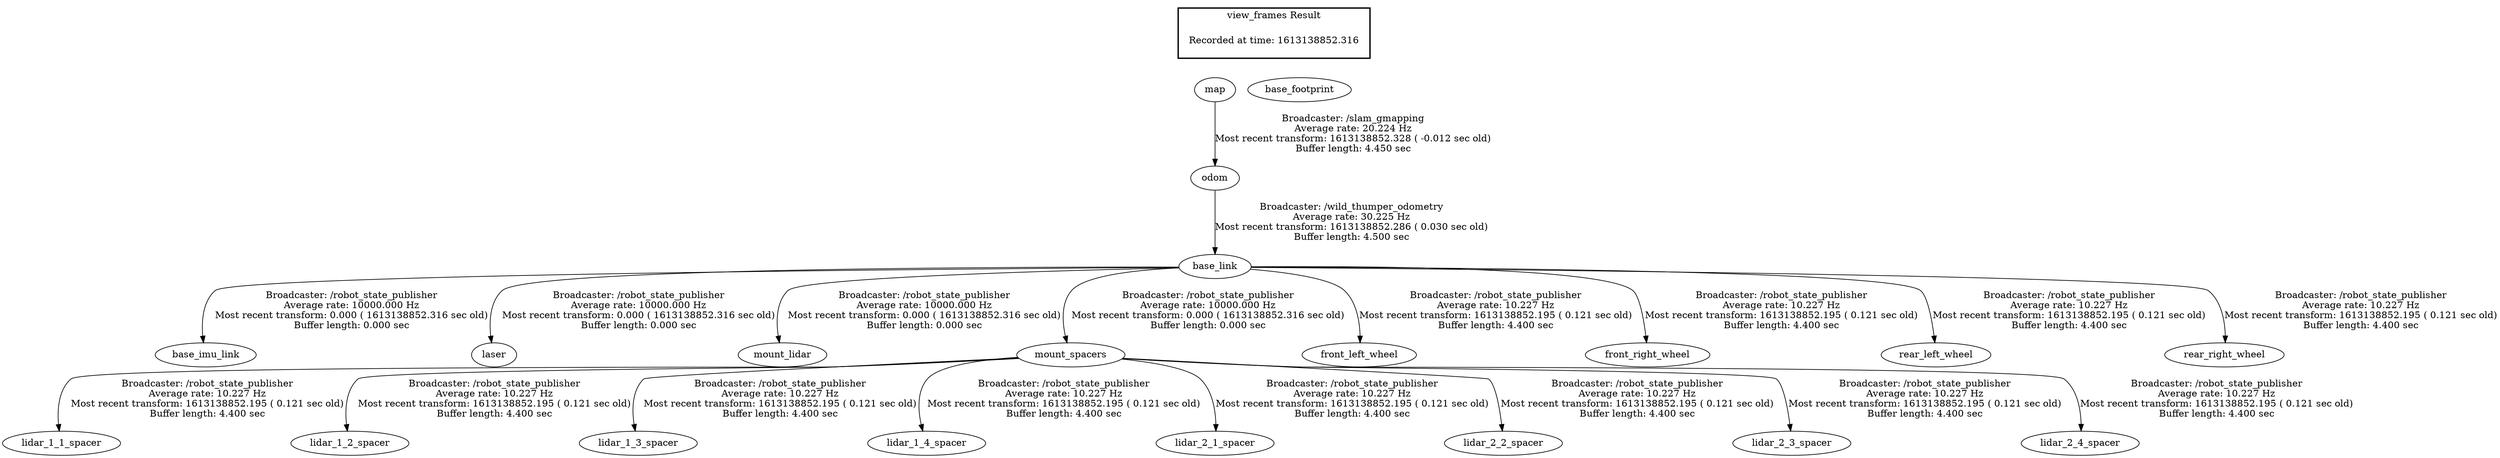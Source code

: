 digraph G {
"odom" -> "base_link"[label="Broadcaster: /wild_thumper_odometry\nAverage rate: 30.225 Hz\nMost recent transform: 1613138852.286 ( 0.030 sec old)\nBuffer length: 4.500 sec\n"];
"map" -> "odom"[label="Broadcaster: /slam_gmapping\nAverage rate: 20.224 Hz\nMost recent transform: 1613138852.328 ( -0.012 sec old)\nBuffer length: 4.450 sec\n"];
"base_link" -> "base_imu_link"[label="Broadcaster: /robot_state_publisher\nAverage rate: 10000.000 Hz\nMost recent transform: 0.000 ( 1613138852.316 sec old)\nBuffer length: 0.000 sec\n"];
"base_link" -> "laser"[label="Broadcaster: /robot_state_publisher\nAverage rate: 10000.000 Hz\nMost recent transform: 0.000 ( 1613138852.316 sec old)\nBuffer length: 0.000 sec\n"];
"base_link" -> "mount_lidar"[label="Broadcaster: /robot_state_publisher\nAverage rate: 10000.000 Hz\nMost recent transform: 0.000 ( 1613138852.316 sec old)\nBuffer length: 0.000 sec\n"];
"base_link" -> "mount_spacers"[label="Broadcaster: /robot_state_publisher\nAverage rate: 10000.000 Hz\nMost recent transform: 0.000 ( 1613138852.316 sec old)\nBuffer length: 0.000 sec\n"];
"base_link" -> "front_left_wheel"[label="Broadcaster: /robot_state_publisher\nAverage rate: 10.227 Hz\nMost recent transform: 1613138852.195 ( 0.121 sec old)\nBuffer length: 4.400 sec\n"];
"base_link" -> "front_right_wheel"[label="Broadcaster: /robot_state_publisher\nAverage rate: 10.227 Hz\nMost recent transform: 1613138852.195 ( 0.121 sec old)\nBuffer length: 4.400 sec\n"];
"mount_spacers" -> "lidar_1_1_spacer"[label="Broadcaster: /robot_state_publisher\nAverage rate: 10.227 Hz\nMost recent transform: 1613138852.195 ( 0.121 sec old)\nBuffer length: 4.400 sec\n"];
"mount_spacers" -> "lidar_1_2_spacer"[label="Broadcaster: /robot_state_publisher\nAverage rate: 10.227 Hz\nMost recent transform: 1613138852.195 ( 0.121 sec old)\nBuffer length: 4.400 sec\n"];
"mount_spacers" -> "lidar_1_3_spacer"[label="Broadcaster: /robot_state_publisher\nAverage rate: 10.227 Hz\nMost recent transform: 1613138852.195 ( 0.121 sec old)\nBuffer length: 4.400 sec\n"];
"mount_spacers" -> "lidar_1_4_spacer"[label="Broadcaster: /robot_state_publisher\nAverage rate: 10.227 Hz\nMost recent transform: 1613138852.195 ( 0.121 sec old)\nBuffer length: 4.400 sec\n"];
"mount_spacers" -> "lidar_2_1_spacer"[label="Broadcaster: /robot_state_publisher\nAverage rate: 10.227 Hz\nMost recent transform: 1613138852.195 ( 0.121 sec old)\nBuffer length: 4.400 sec\n"];
"mount_spacers" -> "lidar_2_2_spacer"[label="Broadcaster: /robot_state_publisher\nAverage rate: 10.227 Hz\nMost recent transform: 1613138852.195 ( 0.121 sec old)\nBuffer length: 4.400 sec\n"];
"mount_spacers" -> "lidar_2_3_spacer"[label="Broadcaster: /robot_state_publisher\nAverage rate: 10.227 Hz\nMost recent transform: 1613138852.195 ( 0.121 sec old)\nBuffer length: 4.400 sec\n"];
"mount_spacers" -> "lidar_2_4_spacer"[label="Broadcaster: /robot_state_publisher\nAverage rate: 10.227 Hz\nMost recent transform: 1613138852.195 ( 0.121 sec old)\nBuffer length: 4.400 sec\n"];
"base_link" -> "rear_left_wheel"[label="Broadcaster: /robot_state_publisher\nAverage rate: 10.227 Hz\nMost recent transform: 1613138852.195 ( 0.121 sec old)\nBuffer length: 4.400 sec\n"];
"base_link" -> "rear_right_wheel"[label="Broadcaster: /robot_state_publisher\nAverage rate: 10.227 Hz\nMost recent transform: 1613138852.195 ( 0.121 sec old)\nBuffer length: 4.400 sec\n"];
edge [style=invis];
 subgraph cluster_legend { style=bold; color=black; label ="view_frames Result";
"Recorded at time: 1613138852.316"[ shape=plaintext ] ;
 }->"base_footprint";
edge [style=invis];
 subgraph cluster_legend { style=bold; color=black; label ="view_frames Result";
"Recorded at time: 1613138852.316"[ shape=plaintext ] ;
 }->"map";
}